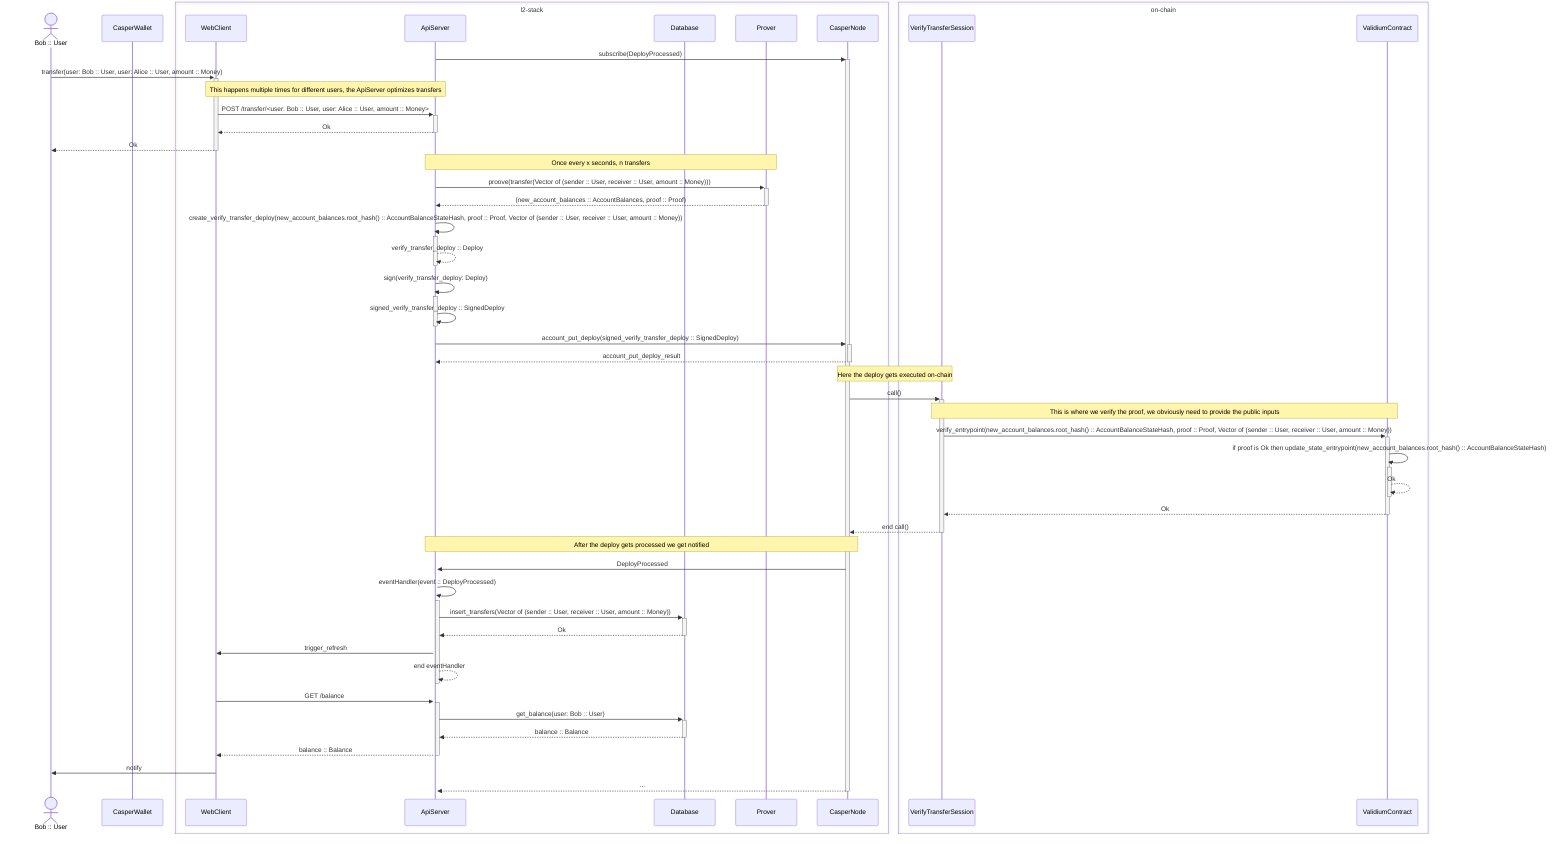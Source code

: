 sequenceDiagram
    actor Bob as Bob :: User
    participant CasperWallet
    box l2-stack
    participant WebClient
    participant ApiServer
    participant Database
    participant Prover
    participant CasperNode
    end
    box on-chain
    participant VerifyTransferSession
    participant ValidiumContract
    end
    ApiServer ->>+ CasperNode: subscribe(DeployProcessed)
    Bob ->>+ WebClient: transfer(user: Bob :: User, user: Alice :: User, amount :: Money)

    Note over WebClient, ApiServer: This happens multiple times for different users, the ApiServer optimizes transfers
    WebClient ->>+ ApiServer: POST /transfer/<user: Bob :: User, user: Alice :: User, amount :: Money>
    ApiServer -->>- WebClient: Ok
    WebClient -->>- Bob: Ok

    Note over ApiServer, Prover: Once every x seconds, n transfers
    ApiServer ->>+ Prover: proove(transfer(Vector of (sender :: User, receiver :: User, amount :: Money)))
    Prover -->>- ApiServer: (new_account_balances :: AccountBalances, proof ::  Proof)
    %% what we create here is a deploy that will execute our transfer session,
    %% which verifies given the public inputs that the proof is valid. If validation
    %% is successfull we update the state using the proper contract entrypoint.
    %% Further down you will see how this will happen when once the contract gets
    %% executed on-chain
    ApiServer ->>+ ApiServer: create_verify_transfer_deploy(new_account_balances.root_hash() :: AccountBalanceStateHash, proof :: Proof, Vector of (sender :: User, receiver :: User, amount :: Money))
    ApiServer -->>- ApiServer: verify_transfer_deploy :: Deploy

    ApiServer ->>+ ApiServer: sign(verify_transfer_deploy: Deploy)
    ApiServer ->>- ApiServer: signed_verify_transfer_deploy :: SignedDeploy

    ApiServer ->>+ CasperNode: account_put_deploy(signed_verify_transfer_deploy :: SignedDeploy)
    CasperNode -->>- ApiServer: account_put_deploy_result

    Note Over CasperNode,VerifyTransferSession: Here the deploy gets executed on-chain
    CasperNode ->>+ VerifyTransferSession: call()
    Note Over VerifyTransferSession, ValidiumContract: This is where we verify the proof, we obviously need to provide the public inputs
    VerifyTransferSession ->>+ ValidiumContract: verify_entrypoint(new_account_balances.root_hash() :: AccountBalanceStateHash, proof ::  Proof, Vector of (sender :: User, receiver :: User, amount :: Money))
    ValidiumContract ->>+ ValidiumContract: if proof is Ok then update_state_entrypoint(new_account_balances.root_hash() :: AccountBalanceStateHash)
    ValidiumContract -->>- ValidiumContract: Ok
    ValidiumContract -->>- VerifyTransferSession: Ok 
    VerifyTransferSession -->>- CasperNode: end call()

    Note Over CasperNode, ApiServer: After the deploy gets processed we get notified
    CasperNode ->>+ ApiServer: DeployProcessed
    ApiServer ->>+ ApiServer: eventHandler(event :: DeployProcessed)
    ApiServer ->>+ Database: insert_transfers(Vector of (sender :: User, receiver :: User, amount :: Money))
    Database -->>- ApiServer: Ok
    ApiServer ->> WebClient: trigger_refresh
    ApiServer -->>- ApiServer: end eventHandler

    WebClient ->>+ ApiServer: GET /balance
    ApiServer ->>+ Database: get_balance(user: Bob :: User)
    Database -->>- ApiServer: balance :: Balance
    ApiServer -->>- WebClient: balance :: Balance
    WebClient ->> Bob: notify
    
    CasperNode -->>- ApiServer: ...